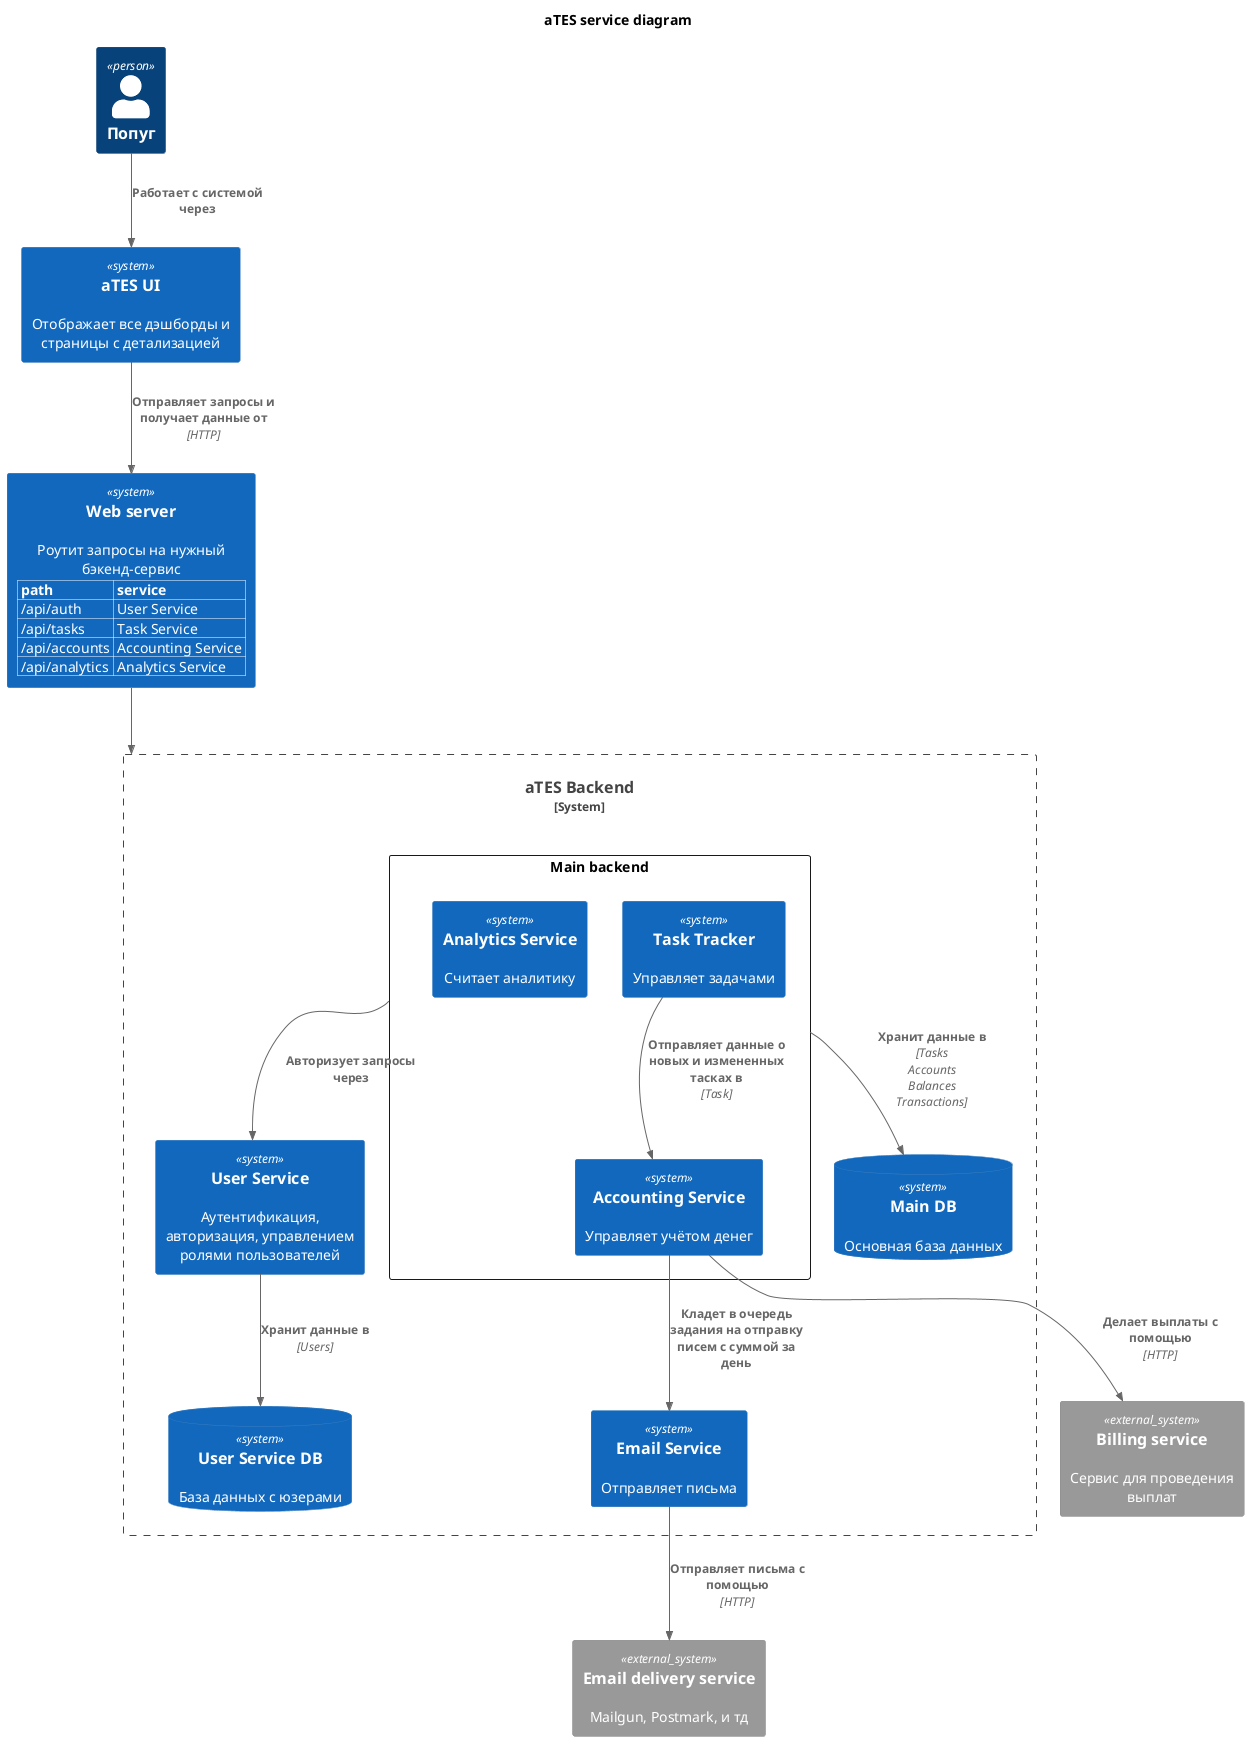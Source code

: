 @startuml LAYOUT_LANDSCAPE aTES Services
!include <c4/C4_Context.puml>

title aTES service diagram

Person(popug, "Попуг")

System(ui, "aTES UI", "Отображает все дэшборды и страницы с детализацией")

SetPropertyHeader("path", "service")
AddProperty("/api/auth", "User Service")
AddProperty("/api/tasks", "Task Service")
AddProperty("/api/accounts", "Accounting Service")
AddProperty("/api/analytics", "Analytics Service")
System(web_server, "Web server", "Роутит запросы на нужный бэкенд-сервис")


System_Boundary(backend, "aTES Backend") {
  System(user_service, "User Service", "Аутентификация, авторизация, управлением ролями пользователей")
  rectangle "Main backend" as main_backend {
      System(accounting_service, "Accounting Service", "Управляет учётом денег")
      System(task_tracker, "Task Tracker", "Управляет задачами")
      System(analytics, "Analytics Service", "Считает аналитику")
  }
  SystemDb(user_db, "User Service DB", "База данных с юзерами")

  SystemDb(db, "Main DB", "Основная база данных")

  System(email_service, "Email Service", "Отправляет письма")
}

' External systems
System_Ext(external_email, "Email delivery service", "Mailgun, Postmark, и тд")
System_Ext(external_billing, "Billing service", "Сервис для проведения выплат")

' Relation links
Rel(popug, ui, "Работает с системой через")
Rel(ui, web_server, "Отправляет запросы и получает данные от", "HTTP")
Rel(web_server, backend, "")
Rel(main_backend, db, "Хранит данные в", "Tasks\nAccounts\nBalances\nTransactions")
Rel(main_backend, user_service, "Авторизует запросы через")
Rel(task_tracker, accounting_service, "Отправляет данные о новых и измененных тасках в", "Task")
Rel(accounting_service, email_service, "Кладет в очередь задания на отправку писем с суммой за день")
Rel(accounting_service, external_billing, "Делает выплаты с помощью", "HTTP")
Rel(user_service, user_db, "Хранит данные в", "Users")
Rel(email_service, external_email, "Отправляет письма с помощью", "HTTP")


@enduml
